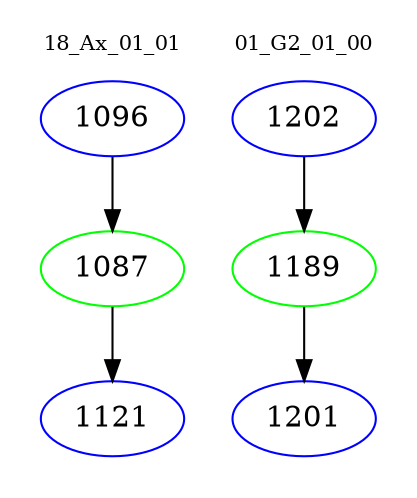 digraph{
subgraph cluster_0 {
color = white
label = "18_Ax_01_01";
fontsize=10;
T0_1096 [label="1096", color="blue"]
T0_1096 -> T0_1087 [color="black"]
T0_1087 [label="1087", color="green"]
T0_1087 -> T0_1121 [color="black"]
T0_1121 [label="1121", color="blue"]
}
subgraph cluster_1 {
color = white
label = "01_G2_01_00";
fontsize=10;
T1_1202 [label="1202", color="blue"]
T1_1202 -> T1_1189 [color="black"]
T1_1189 [label="1189", color="green"]
T1_1189 -> T1_1201 [color="black"]
T1_1201 [label="1201", color="blue"]
}
}
